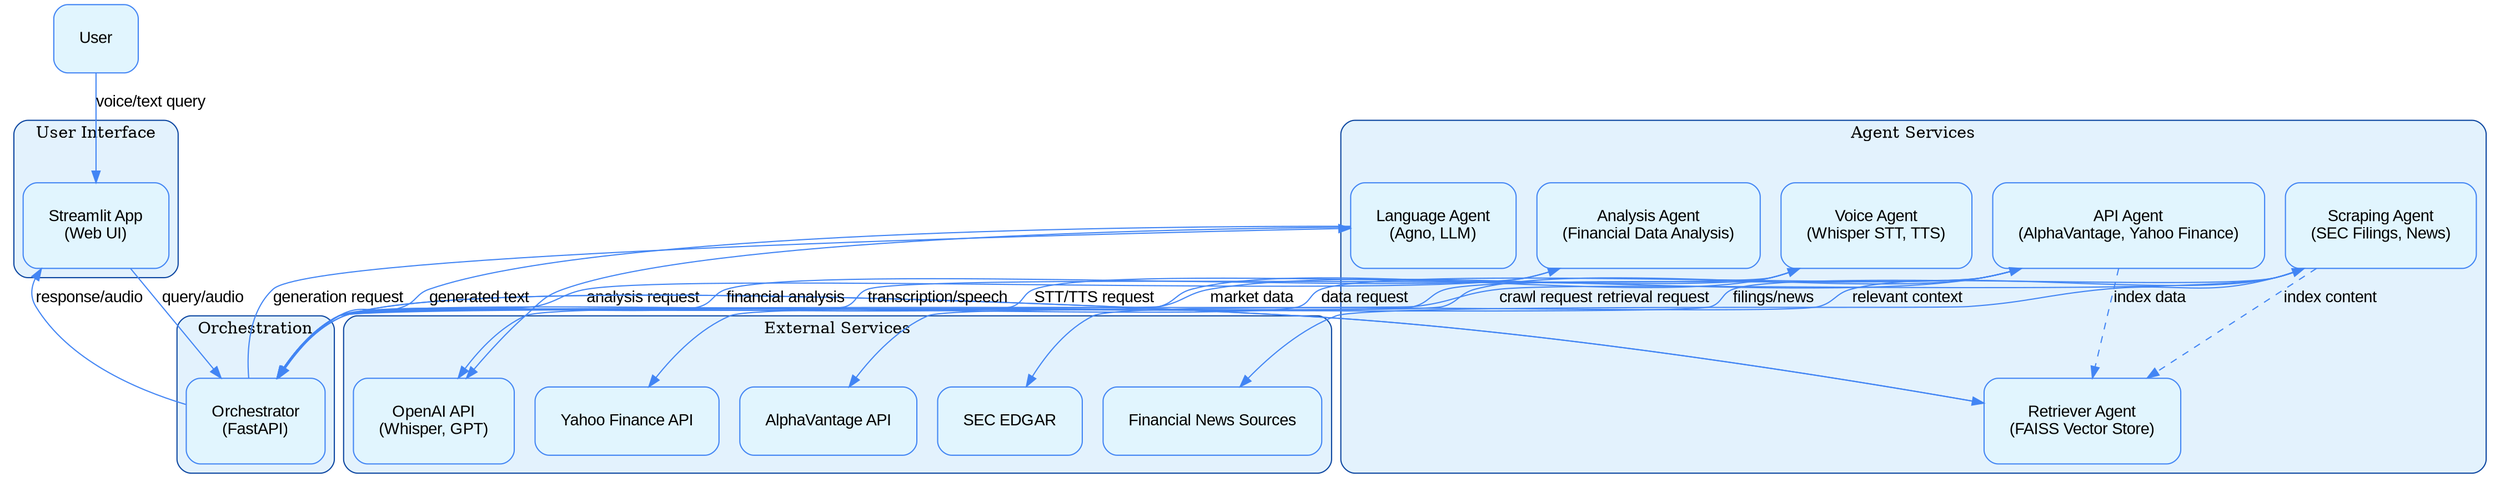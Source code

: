 digraph G {
  rankdir=TB;
  
  // Node styling
  node [shape=box, style="filled,rounded", color="#4285F4", fillcolor="#E1F5FE", fontname="Arial", margin=0.3];
  edge [color="#4285F4", fontname="Arial"];
  
  // User interface
  subgraph cluster_ui {
    label="User Interface";
    style="filled,rounded";
    color="#0D47A1";
    fillcolor="#E3F2FD";
    
    StreamlitApp [label="Streamlit App\n(Web UI)"];
  }
  
  // Orchestrator
  subgraph cluster_orchestrator {
    label="Orchestration";
    style="filled,rounded";
    color="#0D47A1";
    fillcolor="#E3F2FD";
    
    Orchestrator [label="Orchestrator\n(FastAPI)"];
  }
  
  // Agents
  subgraph cluster_agents {
    label="Agent Services";
    style="filled,rounded";
    color="#0D47A1";
    fillcolor="#E3F2FD";
    
    APIAgent [label="API Agent\n(AlphaVantage, Yahoo Finance)"];
    ScrapingAgent [label="Scraping Agent\n(SEC Filings, News)"];
    RetrieverAgent [label="Retriever Agent\n(FAISS Vector Store)"];
    AnalysisAgent [label="Analysis Agent\n(Financial Data Analysis)"];
    LanguageAgent [label="Language Agent\n(Agno, LLM)"];
    VoiceAgent [label="Voice Agent\n(Whisper STT, TTS)"];
  }
  
  // External Services
  subgraph cluster_external {
    label="External Services";
    style="filled,rounded";
    color="#0D47A1";
    fillcolor="#E3F2FD";
    
    AlphaVantage [label="AlphaVantage API"];
    YahooFinance [label="Yahoo Finance API"];
    SEC [label="SEC EDGAR"];
    NewsServices [label="Financial News Sources"];
    OpenAI [label="OpenAI API\n(Whisper, GPT)"];
  }
  
  // Connections
  User -> StreamlitApp [label="voice/text query"];
  StreamlitApp -> Orchestrator [label="query/audio"];
  Orchestrator -> StreamlitApp [label="response/audio"];
  
  Orchestrator -> APIAgent [label="data request"];
  Orchestrator -> ScrapingAgent [label="crawl request"];
  Orchestrator -> RetrieverAgent [label="retrieval request"];
  Orchestrator -> AnalysisAgent [label="analysis request"];
  Orchestrator -> LanguageAgent [label="generation request"];
  Orchestrator -> VoiceAgent [label="STT/TTS request"];
  
  APIAgent -> AlphaVantage;
  APIAgent -> YahooFinance;
  ScrapingAgent -> SEC;
  ScrapingAgent -> NewsServices;
  LanguageAgent -> OpenAI;
  VoiceAgent -> OpenAI;
  
  APIAgent -> Orchestrator [label="market data"];
  ScrapingAgent -> Orchestrator [label="filings/news"];
  RetrieverAgent -> Orchestrator [label="relevant context"];
  AnalysisAgent -> Orchestrator [label="financial analysis"];
  LanguageAgent -> Orchestrator [label="generated text"];
  VoiceAgent -> Orchestrator [label="transcription/speech"];
  
  // Data flow for indexing
  ScrapingAgent -> RetrieverAgent [label="index content", style="dashed"];
  APIAgent -> RetrieverAgent [label="index data", style="dashed"];
}
